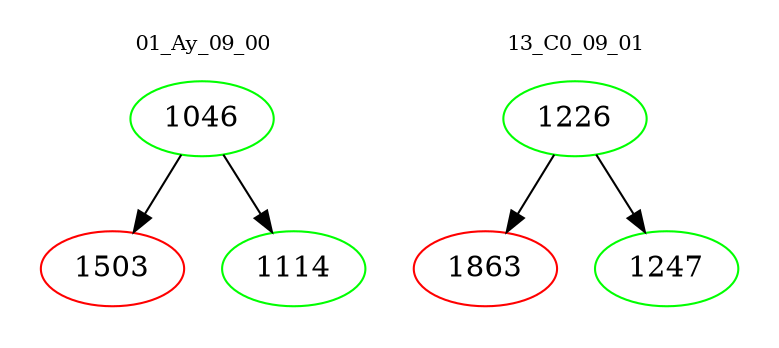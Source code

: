 digraph{
subgraph cluster_0 {
color = white
label = "01_Ay_09_00";
fontsize=10;
T0_1046 [label="1046", color="green"]
T0_1046 -> T0_1503 [color="black"]
T0_1503 [label="1503", color="red"]
T0_1046 -> T0_1114 [color="black"]
T0_1114 [label="1114", color="green"]
}
subgraph cluster_1 {
color = white
label = "13_C0_09_01";
fontsize=10;
T1_1226 [label="1226", color="green"]
T1_1226 -> T1_1863 [color="black"]
T1_1863 [label="1863", color="red"]
T1_1226 -> T1_1247 [color="black"]
T1_1247 [label="1247", color="green"]
}
}
